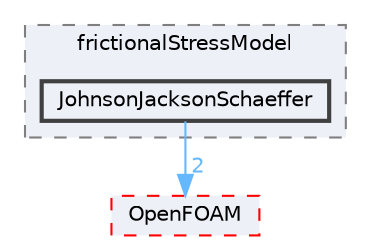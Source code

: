 digraph "src/phaseSystemModels/reactingEuler/twoPhaseCompressibleTurbulenceModels/kineticTheoryModels/frictionalStressModel/JohnsonJacksonSchaeffer"
{
 // LATEX_PDF_SIZE
  bgcolor="transparent";
  edge [fontname=Helvetica,fontsize=10,labelfontname=Helvetica,labelfontsize=10];
  node [fontname=Helvetica,fontsize=10,shape=box,height=0.2,width=0.4];
  compound=true
  subgraph clusterdir_e926770e1bfdffee723cafc50f733df6 {
    graph [ bgcolor="#edf0f7", pencolor="grey50", label="frictionalStressModel", fontname=Helvetica,fontsize=10 style="filled,dashed", URL="dir_e926770e1bfdffee723cafc50f733df6.html",tooltip=""]
  dir_6b4db81f4584843be440dc74859d1162 [label="JohnsonJacksonSchaeffer", fillcolor="#edf0f7", color="grey25", style="filled,bold", URL="dir_6b4db81f4584843be440dc74859d1162.html",tooltip=""];
  }
  dir_c5473ff19b20e6ec4dfe5c310b3778a8 [label="OpenFOAM", fillcolor="#edf0f7", color="red", style="filled,dashed", URL="dir_c5473ff19b20e6ec4dfe5c310b3778a8.html",tooltip=""];
  dir_6b4db81f4584843be440dc74859d1162->dir_c5473ff19b20e6ec4dfe5c310b3778a8 [headlabel="2", labeldistance=1.5 headhref="dir_001998_002695.html" href="dir_001998_002695.html" color="steelblue1" fontcolor="steelblue1"];
}
